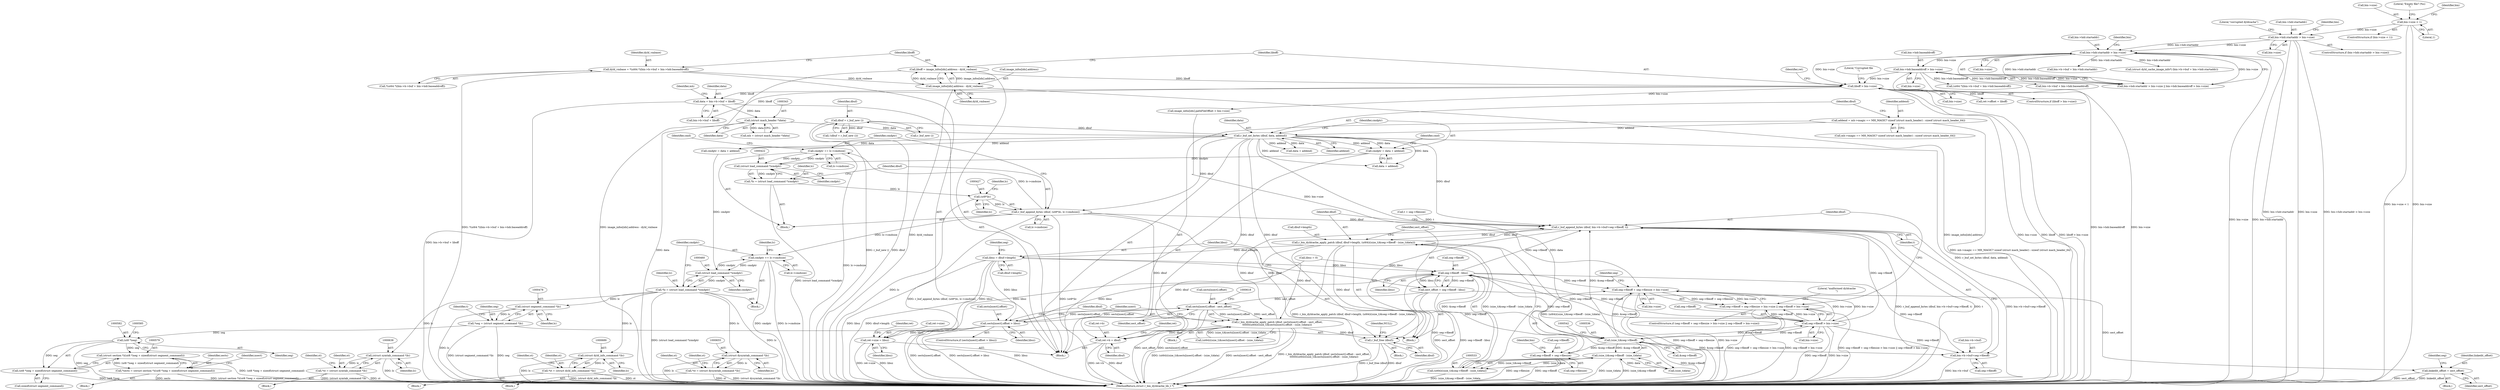 digraph "0_radare2_4e98402f09a0ef0bb8559a33a4c1988c54938eaf@pointer" {
"1000432" [label="(Call,cmdptr += lc->cmdsize)"];
"1000424" [label="(Call,r_buf_append_bytes (dbuf, (ut8*)lc, lc->cmdsize))"];
"1000397" [label="(Call,r_buf_set_bytes (dbuf, data, addend))"];
"1000375" [label="(Call,dbuf = r_buf_new ())"];
"1000342" [label="(Call,(struct mach_header *)data)"];
"1000331" [label="(Call,data = bin->b->buf + liboff)"];
"1000282" [label="(Call,liboff > bin->size)"];
"1000272" [label="(Call,liboff = image_infos[idx].address - dyld_vmbase)"];
"1000274" [label="(Call,image_infos[idx].address - dyld_vmbase)"];
"1000256" [label="(Call,dyld_vmbase = *(ut64 *)(bin->b->buf + bin->hdr.baseaddroff))"];
"1000216" [label="(Call,bin->hdr.startaddr > bin->size)"];
"1000198" [label="(Call,bin->hdr.startaddr > bin->size)"];
"1000146" [label="(Call,bin->size < 1)"];
"1000225" [label="(Call,bin->hdr.baseaddroff > bin->size)"];
"1000385" [label="(Call,addend = mh->magic == MH_MAGIC? sizeof (struct mach_header) : sizeof (struct mach_header_64))"];
"1000426" [label="(Call,(ut8*)lc)"];
"1000419" [label="(Call,*lc = (struct load_command *)cmdptr)"];
"1000421" [label="(Call,(struct load_command *)cmdptr)"];
"1000401" [label="(Call,cmdptr = data + addend)"];
"1000432" [label="(Call,cmdptr += lc->cmdsize)"];
"1000462" [label="(Call,cmdptr += lc->cmdsize)"];
"1000459" [label="(Call,(struct load_command *)cmdptr)"];
"1000457" [label="(Call,*lc = (struct load_command *)cmdptr)"];
"1000477" [label="(Call,(struct segment_command *)lc)"];
"1000475" [label="(Call,*seg = (struct segment_command *)lc)"];
"1000581" [label="(Call,(ut8 *)seg)"];
"1000578" [label="(Call,(struct section *)((ut8 *)seg + sizeof(struct segment_command)))"];
"1000576" [label="(Call,*sects = (struct section *)((ut8 *)seg + sizeof(struct segment_command)))"];
"1000580" [label="(Call,(ut8 *)seg + sizeof(struct segment_command))"];
"1000637" [label="(Call,(struct symtab_command *)lc)"];
"1000635" [label="(Call,*st = (struct symtab_command *)lc)"];
"1000654" [label="(Call,(struct dysymtab_command *)lc)"];
"1000652" [label="(Call,*st = (struct dysymtab_command *)lc)"];
"1000688" [label="(Call,(struct dyld_info_command *)lc)"];
"1000686" [label="(Call,*st = (struct dyld_info_command *)lc)"];
"1000511" [label="(Call,r_buf_free (dbuf))"];
"1000515" [label="(Call,r_buf_append_bytes (dbuf, bin->b->buf+seg->fileoff, t))"];
"1000527" [label="(Call,r_bin_dyldcache_apply_patch (dbuf, dbuf->length, (ut64)((size_t)&seg->fileoff - (size_t)data)))"];
"1000552" [label="(Call,libsz = dbuf->length)"];
"1000547" [label="(Call,seg->fileoff - libsz)"];
"1000488" [label="(Call,seg->fileoff + seg->filesize > bin->size)"];
"1000487" [label="(Call,seg->fileoff + seg->filesize > bin->size || seg->fileoff > bin->size)"];
"1000499" [label="(Call,seg->fileoff > bin->size)"];
"1000517" [label="(Call,bin->b->buf+seg->fileoff)"];
"1000535" [label="(Call,(size_t)&seg->fileoff)"];
"1000489" [label="(Call,seg->fileoff + seg->filesize)"];
"1000534" [label="(Call,(size_t)&seg->fileoff - (size_t)data)"];
"1000532" [label="(Call,(ut64)((size_t)&seg->fileoff - (size_t)data))"];
"1000545" [label="(Call,sect_offset = seg->fileoff - libsz)"];
"1000565" [label="(Call,linkedit_offset = sect_offset)"];
"1000610" [label="(Call,sects[nsect].offset - sect_offset)"];
"1000600" [label="(Call,sects[nsect].offset > libsz)"];
"1000728" [label="(Call,ret->size = libsz)"];
"1000608" [label="(Call,r_bin_dyldcache_apply_patch (dbuf, sects[nsect].offset - sect_offset,\n\t\t\t\t\t\t\t(ut64)((size_t)&sects[nsect].offset - (size_t)data)))"];
"1000712" [label="(Call,ret->b = dbuf)"];
"1000439" [label="(Call,data + addend)"];
"1000342" [label="(Call,(struct mach_header *)data)"];
"1000732" [label="(Identifier,libsz)"];
"1000417" [label="(Block,)"];
"1000113" [label="(Block,)"];
"1000693" [label="(Identifier,st)"];
"1000282" [label="(Call,liboff > bin->size)"];
"1000333" [label="(Call,bin->b->buf + liboff)"];
"1000416" [label="(Identifier,cmd)"];
"1000518" [label="(Call,bin->b->buf)"];
"1000616" [label="(Identifier,sect_offset)"];
"1000600" [label="(Call,sects[nsect].offset > libsz)"];
"1000635" [label="(Call,*st = (struct symtab_command *)lc)"];
"1000294" [label="(Call,ret->offset = liboff)"];
"1000402" [label="(Identifier,cmdptr)"];
"1000197" [label="(ControlStructure,if (bin->hdr.startaddr > bin->size))"];
"1000419" [label="(Call,*lc = (struct load_command *)cmdptr)"];
"1000554" [label="(Call,dbuf->length)"];
"1000399" [label="(Identifier,data)"];
"1000216" [label="(Call,bin->hdr.startaddr > bin->size)"];
"1000458" [label="(Identifier,lc)"];
"1000514" [label="(Identifier,NULL)"];
"1000257" [label="(Identifier,dyld_vmbase)"];
"1000222" [label="(Call,bin->size)"];
"1000477" [label="(Call,(struct segment_command *)lc)"];
"1000581" [label="(Call,(ut8 *)seg)"];
"1000611" [label="(Call,sects[nsect].offset)"];
"1000532" [label="(Call,(ut64)((size_t)&seg->fileoff - (size_t)data))"];
"1000481" [label="(Call,t = seg->filesize)"];
"1000300" [label="(Call,image_infos[idx].pathFileOffset > bin->size)"];
"1000457" [label="(Call,*lc = (struct load_command *)cmdptr)"];
"1000584" [label="(Call,sizeof(struct segment_command))"];
"1000508" [label="(Literal,\"malformed dyldcache\n\")"];
"1000217" [label="(Call,bin->hdr.startaddr)"];
"1000432" [label="(Call,cmdptr += lc->cmdsize)"];
"1000475" [label="(Call,*seg = (struct segment_command *)lc)"];
"1000421" [label="(Call,(struct load_command *)cmdptr)"];
"1000501" [label="(Identifier,seg)"];
"1000476" [label="(Identifier,seg)"];
"1000565" [label="(Call,linkedit_offset = sect_offset)"];
"1000463" [label="(Identifier,cmdptr)"];
"1000529" [label="(Call,dbuf->length)"];
"1000571" [label="(Identifier,seg)"];
"1000434" [label="(Call,lc->cmdsize)"];
"1000497" [label="(Identifier,bin)"];
"1000589" [label="(Identifier,nsect)"];
"1000489" [label="(Call,seg->fileoff + seg->filesize)"];
"1000650" [label="(Block,)"];
"1000462" [label="(Call,cmdptr += lc->cmdsize)"];
"1000199" [label="(Call,bin->hdr.startaddr)"];
"1000534" [label="(Call,(size_t)&seg->fileoff - (size_t)data)"];
"1000687" [label="(Identifier,st)"];
"1000564" [label="(Block,)"];
"1000607" [label="(Block,)"];
"1000408" [label="(Identifier,cmd)"];
"1000654" [label="(Call,(struct dysymtab_command *)lc)"];
"1000340" [label="(Call,mh = (struct mach_header *)data)"];
"1000551" [label="(Identifier,libsz)"];
"1000656" [label="(Identifier,lc)"];
"1000633" [label="(Block,)"];
"1000503" [label="(Call,bin->size)"];
"1000577" [label="(Identifier,sects)"];
"1000261" [label="(Call,bin->b->buf + bin->hdr.baseaddroff)"];
"1000275" [label="(Call,image_infos[idx].address)"];
"1000479" [label="(Identifier,lc)"];
"1000424" [label="(Call,r_buf_append_bytes (dbuf, (ut8*)lc, lc->cmdsize))"];
"1000652" [label="(Call,*st = (struct dysymtab_command *)lc)"];
"1000713" [label="(Call,ret->b)"];
"1000576" [label="(Call,*sects = (struct section *)((ut8 *)seg + sizeof(struct segment_command)))"];
"1000712" [label="(Call,ret->b = dbuf)"];
"1000653" [label="(Identifier,st)"];
"1000716" [label="(Identifier,dbuf)"];
"1000400" [label="(Identifier,addend)"];
"1000280" [label="(Identifier,dyld_vmbase)"];
"1000496" [label="(Call,bin->size)"];
"1000231" [label="(Call,bin->size)"];
"1000734" [label="(Identifier,ret)"];
"1000617" [label="(Call,(ut64)((size_t)&sects[nsect].offset - (size_t)data))"];
"1000375" [label="(Call,dbuf = r_buf_new ())"];
"1000597" [label="(Identifier,nsect)"];
"1000433" [label="(Identifier,cmdptr)"];
"1000642" [label="(Identifier,st)"];
"1000580" [label="(Call,(ut8 *)seg + sizeof(struct segment_command))"];
"1000499" [label="(Call,seg->fileoff > bin->size)"];
"1000134" [label="(Call,libsz = 0)"];
"1000429" [label="(Call,lc->cmdsize)"];
"1000684" [label="(Block,)"];
"1000377" [label="(Call,r_buf_new ())"];
"1000548" [label="(Call,seg->fileoff)"];
"1000420" [label="(Identifier,lc)"];
"1000376" [label="(Identifier,dbuf)"];
"1000426" [label="(Call,(ut8*)lc)"];
"1000566" [label="(Identifier,linkedit_offset)"];
"1000150" [label="(Literal,1)"];
"1000610" [label="(Call,sects[nsect].offset - sect_offset)"];
"1000506" [label="(Block,)"];
"1000146" [label="(Call,bin->size < 1)"];
"1000341" [label="(Identifier,mh)"];
"1000459" [label="(Call,(struct load_command *)cmdptr)"];
"1000469" [label="(Identifier,lc)"];
"1000578" [label="(Call,(struct section *)((ut8 *)seg + sizeof(struct segment_command)))"];
"1000488" [label="(Call,seg->fileoff + seg->filesize > bin->size)"];
"1000461" [label="(Identifier,cmdptr)"];
"1000455" [label="(Block,)"];
"1000258" [label="(Call,*(ut64 *)(bin->b->buf + bin->hdr.baseaddroff))"];
"1000387" [label="(Call,mh->magic == MH_MAGIC? sizeof (struct mach_header) : sizeof (struct mach_header_64))"];
"1000526" [label="(Identifier,t)"];
"1000659" [label="(Identifier,st)"];
"1000567" [label="(Identifier,sect_offset)"];
"1000688" [label="(Call,(struct dyld_info_command *)lc)"];
"1000523" [label="(Call,seg->fileoff)"];
"1000552" [label="(Call,libsz = dbuf->length)"];
"1000609" [label="(Identifier,dbuf)"];
"1000332" [label="(Identifier,data)"];
"1000561" [label="(Identifier,seg)"];
"1000608" [label="(Call,r_bin_dyldcache_apply_patch (dbuf, sects[nsect].offset - sect_offset,\n\t\t\t\t\t\t\t(ut64)((size_t)&sects[nsect].offset - (size_t)data)))"];
"1000398" [label="(Identifier,dbuf)"];
"1000486" [label="(ControlStructure,if (seg->fileoff + seg->filesize > bin->size || seg->fileoff > bin->size))"];
"1000601" [label="(Call,sects[nsect].offset)"];
"1000344" [label="(Identifier,data)"];
"1000147" [label="(Call,bin->size)"];
"1000423" [label="(Identifier,cmdptr)"];
"1000331" [label="(Call,data = bin->b->buf + liboff)"];
"1000281" [label="(ControlStructure,if (liboff > bin->size))"];
"1000546" [label="(Identifier,sect_offset)"];
"1000225" [label="(Call,bin->hdr.baseaddroff > bin->size)"];
"1000547" [label="(Call,seg->fileoff - libsz)"];
"1000464" [label="(Call,lc->cmdsize)"];
"1000537" [label="(Call,&seg->fileoff)"];
"1000289" [label="(Literal,\"Corrupted file\n\")"];
"1000425" [label="(Identifier,dbuf)"];
"1000256" [label="(Call,dyld_vmbase = *(ut64 *)(bin->b->buf + bin->hdr.baseaddroff))"];
"1000215" [label="(Call,bin->hdr.startaddr > bin->size || bin->hdr.baseaddroff > bin->size)"];
"1000473" [label="(Block,)"];
"1000482" [label="(Identifier,t)"];
"1000583" [label="(Identifier,seg)"];
"1000219" [label="(Identifier,bin)"];
"1000516" [label="(Identifier,dbuf)"];
"1000296" [label="(Identifier,ret)"];
"1000553" [label="(Identifier,libsz)"];
"1000401" [label="(Call,cmdptr = data + addend)"];
"1000528" [label="(Identifier,dbuf)"];
"1000500" [label="(Call,seg->fileoff)"];
"1000541" [label="(Call,(size_t)data)"];
"1000599" [label="(ControlStructure,if (sects[nsect].offset > libsz))"];
"1000512" [label="(Identifier,dbuf)"];
"1000511" [label="(Call,r_buf_free (dbuf))"];
"1000535" [label="(Call,(size_t)&seg->fileoff)"];
"1000490" [label="(Call,seg->fileoff)"];
"1000487" [label="(Call,seg->fileoff + seg->filesize > bin->size || seg->fileoff > bin->size)"];
"1000259" [label="(Call,(ut64 *)(bin->b->buf + bin->hdr.baseaddroff))"];
"1000274" [label="(Call,image_infos[idx].address - dyld_vmbase)"];
"1000209" [label="(Literal,\"corrupted dyldcache\")"];
"1000735" [label="(MethodReturn,struct r_bin_dyldcache_lib_t *)"];
"1000690" [label="(Identifier,lc)"];
"1000284" [label="(Call,bin->size)"];
"1000385" [label="(Call,addend = mh->magic == MH_MAGIC? sizeof (struct mach_header) : sizeof (struct mach_header_64))"];
"1000545" [label="(Call,sect_offset = seg->fileoff - libsz)"];
"1000606" [label="(Identifier,libsz)"];
"1000273" [label="(Identifier,liboff)"];
"1000283" [label="(Identifier,liboff)"];
"1000153" [label="(Literal,\"Empty file? (%s)\n\")"];
"1000403" [label="(Call,data + addend)"];
"1000639" [label="(Identifier,lc)"];
"1000515" [label="(Call,r_buf_append_bytes (dbuf, bin->b->buf+seg->fileoff, t))"];
"1000637" [label="(Call,(struct symtab_command *)lc)"];
"1000527" [label="(Call,r_bin_dyldcache_apply_patch (dbuf, dbuf->length, (ut64)((size_t)&seg->fileoff - (size_t)data)))"];
"1000374" [label="(Call,!(dbuf = r_buf_new ()))"];
"1000228" [label="(Identifier,bin)"];
"1000493" [label="(Call,seg->filesize)"];
"1000437" [label="(Call,cmdptr = data + addend)"];
"1000198" [label="(Call,bin->hdr.startaddr > bin->size)"];
"1000729" [label="(Call,ret->size)"];
"1000204" [label="(Call,bin->size)"];
"1000272" [label="(Call,liboff = image_infos[idx].address - dyld_vmbase)"];
"1000145" [label="(ControlStructure,if (bin->size < 1))"];
"1000574" [label="(Block,)"];
"1000686" [label="(Call,*st = (struct dyld_info_command *)lc)"];
"1000397" [label="(Call,r_buf_set_bytes (dbuf, data, addend))"];
"1000245" [label="(Call,bin->b->buf + bin->hdr.startaddr)"];
"1000636" [label="(Identifier,st)"];
"1000728" [label="(Call,ret->size = libsz)"];
"1000243" [label="(Call,(struct dyld_cache_image_info*) (bin->b->buf + bin->hdr.startaddr))"];
"1000517" [label="(Call,bin->b->buf+seg->fileoff)"];
"1000168" [label="(Identifier,bin)"];
"1000428" [label="(Identifier,lc)"];
"1000226" [label="(Call,bin->hdr.baseaddroff)"];
"1000430" [label="(Identifier,lc)"];
"1000386" [label="(Identifier,addend)"];
"1000719" [label="(Identifier,ret)"];
"1000432" -> "1000417"  [label="AST: "];
"1000432" -> "1000434"  [label="CFG: "];
"1000433" -> "1000432"  [label="AST: "];
"1000434" -> "1000432"  [label="AST: "];
"1000416" -> "1000432"  [label="CFG: "];
"1000432" -> "1000735"  [label="DDG: lc->cmdsize"];
"1000432" -> "1000421"  [label="DDG: cmdptr"];
"1000424" -> "1000432"  [label="DDG: lc->cmdsize"];
"1000421" -> "1000432"  [label="DDG: cmdptr"];
"1000424" -> "1000417"  [label="AST: "];
"1000424" -> "1000429"  [label="CFG: "];
"1000425" -> "1000424"  [label="AST: "];
"1000426" -> "1000424"  [label="AST: "];
"1000429" -> "1000424"  [label="AST: "];
"1000433" -> "1000424"  [label="CFG: "];
"1000424" -> "1000735"  [label="DDG: (ut8*)lc"];
"1000424" -> "1000735"  [label="DDG: r_buf_append_bytes (dbuf, (ut8*)lc, lc->cmdsize)"];
"1000397" -> "1000424"  [label="DDG: dbuf"];
"1000426" -> "1000424"  [label="DDG: lc"];
"1000424" -> "1000462"  [label="DDG: lc->cmdsize"];
"1000424" -> "1000511"  [label="DDG: dbuf"];
"1000424" -> "1000515"  [label="DDG: dbuf"];
"1000424" -> "1000712"  [label="DDG: dbuf"];
"1000397" -> "1000113"  [label="AST: "];
"1000397" -> "1000400"  [label="CFG: "];
"1000398" -> "1000397"  [label="AST: "];
"1000399" -> "1000397"  [label="AST: "];
"1000400" -> "1000397"  [label="AST: "];
"1000402" -> "1000397"  [label="CFG: "];
"1000397" -> "1000735"  [label="DDG: r_buf_set_bytes (dbuf, data, addend)"];
"1000375" -> "1000397"  [label="DDG: dbuf"];
"1000342" -> "1000397"  [label="DDG: data"];
"1000385" -> "1000397"  [label="DDG: addend"];
"1000397" -> "1000401"  [label="DDG: data"];
"1000397" -> "1000401"  [label="DDG: addend"];
"1000397" -> "1000403"  [label="DDG: data"];
"1000397" -> "1000403"  [label="DDG: addend"];
"1000397" -> "1000437"  [label="DDG: data"];
"1000397" -> "1000437"  [label="DDG: addend"];
"1000397" -> "1000439"  [label="DDG: data"];
"1000397" -> "1000439"  [label="DDG: addend"];
"1000397" -> "1000511"  [label="DDG: dbuf"];
"1000397" -> "1000515"  [label="DDG: dbuf"];
"1000397" -> "1000541"  [label="DDG: data"];
"1000397" -> "1000712"  [label="DDG: dbuf"];
"1000375" -> "1000374"  [label="AST: "];
"1000375" -> "1000377"  [label="CFG: "];
"1000376" -> "1000375"  [label="AST: "];
"1000377" -> "1000375"  [label="AST: "];
"1000374" -> "1000375"  [label="CFG: "];
"1000375" -> "1000735"  [label="DDG: dbuf"];
"1000375" -> "1000735"  [label="DDG: r_buf_new ()"];
"1000375" -> "1000374"  [label="DDG: dbuf"];
"1000342" -> "1000340"  [label="AST: "];
"1000342" -> "1000344"  [label="CFG: "];
"1000343" -> "1000342"  [label="AST: "];
"1000344" -> "1000342"  [label="AST: "];
"1000340" -> "1000342"  [label="CFG: "];
"1000342" -> "1000735"  [label="DDG: data"];
"1000342" -> "1000340"  [label="DDG: data"];
"1000331" -> "1000342"  [label="DDG: data"];
"1000331" -> "1000113"  [label="AST: "];
"1000331" -> "1000333"  [label="CFG: "];
"1000332" -> "1000331"  [label="AST: "];
"1000333" -> "1000331"  [label="AST: "];
"1000341" -> "1000331"  [label="CFG: "];
"1000331" -> "1000735"  [label="DDG: bin->b->buf + liboff"];
"1000282" -> "1000331"  [label="DDG: liboff"];
"1000282" -> "1000281"  [label="AST: "];
"1000282" -> "1000284"  [label="CFG: "];
"1000283" -> "1000282"  [label="AST: "];
"1000284" -> "1000282"  [label="AST: "];
"1000289" -> "1000282"  [label="CFG: "];
"1000296" -> "1000282"  [label="CFG: "];
"1000282" -> "1000735"  [label="DDG: liboff > bin->size"];
"1000282" -> "1000735"  [label="DDG: bin->size"];
"1000282" -> "1000735"  [label="DDG: liboff"];
"1000272" -> "1000282"  [label="DDG: liboff"];
"1000216" -> "1000282"  [label="DDG: bin->size"];
"1000225" -> "1000282"  [label="DDG: bin->size"];
"1000282" -> "1000294"  [label="DDG: liboff"];
"1000282" -> "1000300"  [label="DDG: bin->size"];
"1000282" -> "1000333"  [label="DDG: liboff"];
"1000272" -> "1000113"  [label="AST: "];
"1000272" -> "1000274"  [label="CFG: "];
"1000273" -> "1000272"  [label="AST: "];
"1000274" -> "1000272"  [label="AST: "];
"1000283" -> "1000272"  [label="CFG: "];
"1000272" -> "1000735"  [label="DDG: image_infos[idx].address - dyld_vmbase"];
"1000274" -> "1000272"  [label="DDG: image_infos[idx].address"];
"1000274" -> "1000272"  [label="DDG: dyld_vmbase"];
"1000274" -> "1000280"  [label="CFG: "];
"1000275" -> "1000274"  [label="AST: "];
"1000280" -> "1000274"  [label="AST: "];
"1000274" -> "1000735"  [label="DDG: image_infos[idx].address"];
"1000274" -> "1000735"  [label="DDG: dyld_vmbase"];
"1000256" -> "1000274"  [label="DDG: dyld_vmbase"];
"1000256" -> "1000113"  [label="AST: "];
"1000256" -> "1000258"  [label="CFG: "];
"1000257" -> "1000256"  [label="AST: "];
"1000258" -> "1000256"  [label="AST: "];
"1000273" -> "1000256"  [label="CFG: "];
"1000256" -> "1000735"  [label="DDG: *(ut64 *)(bin->b->buf + bin->hdr.baseaddroff)"];
"1000216" -> "1000215"  [label="AST: "];
"1000216" -> "1000222"  [label="CFG: "];
"1000217" -> "1000216"  [label="AST: "];
"1000222" -> "1000216"  [label="AST: "];
"1000228" -> "1000216"  [label="CFG: "];
"1000215" -> "1000216"  [label="CFG: "];
"1000216" -> "1000735"  [label="DDG: bin->hdr.startaddr"];
"1000216" -> "1000735"  [label="DDG: bin->size"];
"1000216" -> "1000215"  [label="DDG: bin->hdr.startaddr"];
"1000216" -> "1000215"  [label="DDG: bin->size"];
"1000198" -> "1000216"  [label="DDG: bin->hdr.startaddr"];
"1000198" -> "1000216"  [label="DDG: bin->size"];
"1000216" -> "1000225"  [label="DDG: bin->size"];
"1000216" -> "1000243"  [label="DDG: bin->hdr.startaddr"];
"1000216" -> "1000245"  [label="DDG: bin->hdr.startaddr"];
"1000198" -> "1000197"  [label="AST: "];
"1000198" -> "1000204"  [label="CFG: "];
"1000199" -> "1000198"  [label="AST: "];
"1000204" -> "1000198"  [label="AST: "];
"1000209" -> "1000198"  [label="CFG: "];
"1000219" -> "1000198"  [label="CFG: "];
"1000198" -> "1000735"  [label="DDG: bin->hdr.startaddr"];
"1000198" -> "1000735"  [label="DDG: bin->size"];
"1000198" -> "1000735"  [label="DDG: bin->hdr.startaddr > bin->size"];
"1000146" -> "1000198"  [label="DDG: bin->size"];
"1000146" -> "1000145"  [label="AST: "];
"1000146" -> "1000150"  [label="CFG: "];
"1000147" -> "1000146"  [label="AST: "];
"1000150" -> "1000146"  [label="AST: "];
"1000153" -> "1000146"  [label="CFG: "];
"1000168" -> "1000146"  [label="CFG: "];
"1000146" -> "1000735"  [label="DDG: bin->size < 1"];
"1000146" -> "1000735"  [label="DDG: bin->size"];
"1000225" -> "1000215"  [label="AST: "];
"1000225" -> "1000231"  [label="CFG: "];
"1000226" -> "1000225"  [label="AST: "];
"1000231" -> "1000225"  [label="AST: "];
"1000215" -> "1000225"  [label="CFG: "];
"1000225" -> "1000735"  [label="DDG: bin->hdr.baseaddroff"];
"1000225" -> "1000735"  [label="DDG: bin->size"];
"1000225" -> "1000215"  [label="DDG: bin->hdr.baseaddroff"];
"1000225" -> "1000215"  [label="DDG: bin->size"];
"1000225" -> "1000259"  [label="DDG: bin->hdr.baseaddroff"];
"1000225" -> "1000261"  [label="DDG: bin->hdr.baseaddroff"];
"1000385" -> "1000113"  [label="AST: "];
"1000385" -> "1000387"  [label="CFG: "];
"1000386" -> "1000385"  [label="AST: "];
"1000387" -> "1000385"  [label="AST: "];
"1000398" -> "1000385"  [label="CFG: "];
"1000385" -> "1000735"  [label="DDG: mh->magic == MH_MAGIC? sizeof (struct mach_header) : sizeof (struct mach_header_64)"];
"1000426" -> "1000428"  [label="CFG: "];
"1000427" -> "1000426"  [label="AST: "];
"1000428" -> "1000426"  [label="AST: "];
"1000430" -> "1000426"  [label="CFG: "];
"1000426" -> "1000735"  [label="DDG: lc"];
"1000419" -> "1000426"  [label="DDG: lc"];
"1000419" -> "1000417"  [label="AST: "];
"1000419" -> "1000421"  [label="CFG: "];
"1000420" -> "1000419"  [label="AST: "];
"1000421" -> "1000419"  [label="AST: "];
"1000425" -> "1000419"  [label="CFG: "];
"1000419" -> "1000735"  [label="DDG: (struct load_command *)cmdptr"];
"1000421" -> "1000419"  [label="DDG: cmdptr"];
"1000421" -> "1000423"  [label="CFG: "];
"1000422" -> "1000421"  [label="AST: "];
"1000423" -> "1000421"  [label="AST: "];
"1000401" -> "1000421"  [label="DDG: cmdptr"];
"1000401" -> "1000113"  [label="AST: "];
"1000401" -> "1000403"  [label="CFG: "];
"1000402" -> "1000401"  [label="AST: "];
"1000403" -> "1000401"  [label="AST: "];
"1000408" -> "1000401"  [label="CFG: "];
"1000462" -> "1000455"  [label="AST: "];
"1000462" -> "1000464"  [label="CFG: "];
"1000463" -> "1000462"  [label="AST: "];
"1000464" -> "1000462"  [label="AST: "];
"1000469" -> "1000462"  [label="CFG: "];
"1000462" -> "1000735"  [label="DDG: cmdptr"];
"1000462" -> "1000735"  [label="DDG: lc->cmdsize"];
"1000462" -> "1000459"  [label="DDG: cmdptr"];
"1000459" -> "1000462"  [label="DDG: cmdptr"];
"1000459" -> "1000457"  [label="AST: "];
"1000459" -> "1000461"  [label="CFG: "];
"1000460" -> "1000459"  [label="AST: "];
"1000461" -> "1000459"  [label="AST: "];
"1000457" -> "1000459"  [label="CFG: "];
"1000459" -> "1000457"  [label="DDG: cmdptr"];
"1000437" -> "1000459"  [label="DDG: cmdptr"];
"1000457" -> "1000455"  [label="AST: "];
"1000458" -> "1000457"  [label="AST: "];
"1000463" -> "1000457"  [label="CFG: "];
"1000457" -> "1000735"  [label="DDG: (struct load_command *)cmdptr"];
"1000457" -> "1000735"  [label="DDG: lc"];
"1000457" -> "1000477"  [label="DDG: lc"];
"1000457" -> "1000637"  [label="DDG: lc"];
"1000457" -> "1000654"  [label="DDG: lc"];
"1000457" -> "1000688"  [label="DDG: lc"];
"1000477" -> "1000475"  [label="AST: "];
"1000477" -> "1000479"  [label="CFG: "];
"1000478" -> "1000477"  [label="AST: "];
"1000479" -> "1000477"  [label="AST: "];
"1000475" -> "1000477"  [label="CFG: "];
"1000477" -> "1000735"  [label="DDG: lc"];
"1000477" -> "1000475"  [label="DDG: lc"];
"1000475" -> "1000473"  [label="AST: "];
"1000476" -> "1000475"  [label="AST: "];
"1000482" -> "1000475"  [label="CFG: "];
"1000475" -> "1000735"  [label="DDG: seg"];
"1000475" -> "1000735"  [label="DDG: (struct segment_command *)lc"];
"1000475" -> "1000581"  [label="DDG: seg"];
"1000581" -> "1000580"  [label="AST: "];
"1000581" -> "1000583"  [label="CFG: "];
"1000582" -> "1000581"  [label="AST: "];
"1000583" -> "1000581"  [label="AST: "];
"1000585" -> "1000581"  [label="CFG: "];
"1000581" -> "1000735"  [label="DDG: seg"];
"1000581" -> "1000578"  [label="DDG: seg"];
"1000581" -> "1000580"  [label="DDG: seg"];
"1000578" -> "1000576"  [label="AST: "];
"1000578" -> "1000580"  [label="CFG: "];
"1000579" -> "1000578"  [label="AST: "];
"1000580" -> "1000578"  [label="AST: "];
"1000576" -> "1000578"  [label="CFG: "];
"1000578" -> "1000735"  [label="DDG: (ut8 *)seg + sizeof(struct segment_command)"];
"1000578" -> "1000576"  [label="DDG: (ut8 *)seg + sizeof(struct segment_command)"];
"1000576" -> "1000574"  [label="AST: "];
"1000577" -> "1000576"  [label="AST: "];
"1000589" -> "1000576"  [label="CFG: "];
"1000576" -> "1000735"  [label="DDG: sects"];
"1000576" -> "1000735"  [label="DDG: (struct section *)((ut8 *)seg + sizeof(struct segment_command))"];
"1000580" -> "1000584"  [label="CFG: "];
"1000584" -> "1000580"  [label="AST: "];
"1000580" -> "1000735"  [label="DDG: (ut8 *)seg"];
"1000637" -> "1000635"  [label="AST: "];
"1000637" -> "1000639"  [label="CFG: "];
"1000638" -> "1000637"  [label="AST: "];
"1000639" -> "1000637"  [label="AST: "];
"1000635" -> "1000637"  [label="CFG: "];
"1000637" -> "1000735"  [label="DDG: lc"];
"1000637" -> "1000635"  [label="DDG: lc"];
"1000635" -> "1000633"  [label="AST: "];
"1000636" -> "1000635"  [label="AST: "];
"1000642" -> "1000635"  [label="CFG: "];
"1000635" -> "1000735"  [label="DDG: (struct symtab_command *)lc"];
"1000635" -> "1000735"  [label="DDG: st"];
"1000654" -> "1000652"  [label="AST: "];
"1000654" -> "1000656"  [label="CFG: "];
"1000655" -> "1000654"  [label="AST: "];
"1000656" -> "1000654"  [label="AST: "];
"1000652" -> "1000654"  [label="CFG: "];
"1000654" -> "1000735"  [label="DDG: lc"];
"1000654" -> "1000652"  [label="DDG: lc"];
"1000652" -> "1000650"  [label="AST: "];
"1000653" -> "1000652"  [label="AST: "];
"1000659" -> "1000652"  [label="CFG: "];
"1000652" -> "1000735"  [label="DDG: st"];
"1000652" -> "1000735"  [label="DDG: (struct dysymtab_command *)lc"];
"1000688" -> "1000686"  [label="AST: "];
"1000688" -> "1000690"  [label="CFG: "];
"1000689" -> "1000688"  [label="AST: "];
"1000690" -> "1000688"  [label="AST: "];
"1000686" -> "1000688"  [label="CFG: "];
"1000688" -> "1000735"  [label="DDG: lc"];
"1000688" -> "1000686"  [label="DDG: lc"];
"1000686" -> "1000684"  [label="AST: "];
"1000687" -> "1000686"  [label="AST: "];
"1000693" -> "1000686"  [label="CFG: "];
"1000686" -> "1000735"  [label="DDG: st"];
"1000686" -> "1000735"  [label="DDG: (struct dyld_info_command *)lc"];
"1000511" -> "1000506"  [label="AST: "];
"1000511" -> "1000512"  [label="CFG: "];
"1000512" -> "1000511"  [label="AST: "];
"1000514" -> "1000511"  [label="CFG: "];
"1000511" -> "1000735"  [label="DDG: r_buf_free (dbuf)"];
"1000511" -> "1000735"  [label="DDG: dbuf"];
"1000527" -> "1000511"  [label="DDG: dbuf"];
"1000608" -> "1000511"  [label="DDG: dbuf"];
"1000515" -> "1000473"  [label="AST: "];
"1000515" -> "1000526"  [label="CFG: "];
"1000516" -> "1000515"  [label="AST: "];
"1000517" -> "1000515"  [label="AST: "];
"1000526" -> "1000515"  [label="AST: "];
"1000528" -> "1000515"  [label="CFG: "];
"1000515" -> "1000735"  [label="DDG: r_buf_append_bytes (dbuf, bin->b->buf+seg->fileoff, t)"];
"1000515" -> "1000735"  [label="DDG: t"];
"1000515" -> "1000735"  [label="DDG: bin->b->buf+seg->fileoff"];
"1000527" -> "1000515"  [label="DDG: dbuf"];
"1000608" -> "1000515"  [label="DDG: dbuf"];
"1000499" -> "1000515"  [label="DDG: seg->fileoff"];
"1000535" -> "1000515"  [label="DDG: &seg->fileoff"];
"1000547" -> "1000515"  [label="DDG: seg->fileoff"];
"1000481" -> "1000515"  [label="DDG: t"];
"1000515" -> "1000527"  [label="DDG: dbuf"];
"1000527" -> "1000473"  [label="AST: "];
"1000527" -> "1000532"  [label="CFG: "];
"1000528" -> "1000527"  [label="AST: "];
"1000529" -> "1000527"  [label="AST: "];
"1000532" -> "1000527"  [label="AST: "];
"1000546" -> "1000527"  [label="CFG: "];
"1000527" -> "1000735"  [label="DDG: r_bin_dyldcache_apply_patch (dbuf, dbuf->length, (ut64)((size_t)&seg->fileoff - (size_t)data))"];
"1000527" -> "1000735"  [label="DDG: (ut64)((size_t)&seg->fileoff - (size_t)data)"];
"1000532" -> "1000527"  [label="DDG: (size_t)&seg->fileoff - (size_t)data"];
"1000527" -> "1000552"  [label="DDG: dbuf->length"];
"1000527" -> "1000608"  [label="DDG: dbuf"];
"1000527" -> "1000712"  [label="DDG: dbuf"];
"1000552" -> "1000473"  [label="AST: "];
"1000552" -> "1000554"  [label="CFG: "];
"1000553" -> "1000552"  [label="AST: "];
"1000554" -> "1000552"  [label="AST: "];
"1000561" -> "1000552"  [label="CFG: "];
"1000552" -> "1000735"  [label="DDG: libsz"];
"1000552" -> "1000735"  [label="DDG: dbuf->length"];
"1000552" -> "1000547"  [label="DDG: libsz"];
"1000552" -> "1000600"  [label="DDG: libsz"];
"1000552" -> "1000728"  [label="DDG: libsz"];
"1000547" -> "1000545"  [label="AST: "];
"1000547" -> "1000551"  [label="CFG: "];
"1000548" -> "1000547"  [label="AST: "];
"1000551" -> "1000547"  [label="AST: "];
"1000545" -> "1000547"  [label="CFG: "];
"1000547" -> "1000735"  [label="DDG: seg->fileoff"];
"1000547" -> "1000488"  [label="DDG: seg->fileoff"];
"1000547" -> "1000489"  [label="DDG: seg->fileoff"];
"1000547" -> "1000499"  [label="DDG: seg->fileoff"];
"1000547" -> "1000517"  [label="DDG: seg->fileoff"];
"1000547" -> "1000535"  [label="DDG: seg->fileoff"];
"1000547" -> "1000545"  [label="DDG: seg->fileoff"];
"1000547" -> "1000545"  [label="DDG: libsz"];
"1000535" -> "1000547"  [label="DDG: &seg->fileoff"];
"1000499" -> "1000547"  [label="DDG: seg->fileoff"];
"1000134" -> "1000547"  [label="DDG: libsz"];
"1000600" -> "1000547"  [label="DDG: libsz"];
"1000488" -> "1000487"  [label="AST: "];
"1000488" -> "1000496"  [label="CFG: "];
"1000489" -> "1000488"  [label="AST: "];
"1000496" -> "1000488"  [label="AST: "];
"1000501" -> "1000488"  [label="CFG: "];
"1000487" -> "1000488"  [label="CFG: "];
"1000488" -> "1000735"  [label="DDG: seg->fileoff + seg->filesize"];
"1000488" -> "1000735"  [label="DDG: bin->size"];
"1000488" -> "1000487"  [label="DDG: seg->fileoff + seg->filesize"];
"1000488" -> "1000487"  [label="DDG: bin->size"];
"1000535" -> "1000488"  [label="DDG: &seg->fileoff"];
"1000499" -> "1000488"  [label="DDG: bin->size"];
"1000300" -> "1000488"  [label="DDG: bin->size"];
"1000488" -> "1000499"  [label="DDG: bin->size"];
"1000487" -> "1000486"  [label="AST: "];
"1000487" -> "1000499"  [label="CFG: "];
"1000499" -> "1000487"  [label="AST: "];
"1000508" -> "1000487"  [label="CFG: "];
"1000516" -> "1000487"  [label="CFG: "];
"1000487" -> "1000735"  [label="DDG: seg->fileoff + seg->filesize > bin->size"];
"1000487" -> "1000735"  [label="DDG: seg->fileoff > bin->size"];
"1000487" -> "1000735"  [label="DDG: seg->fileoff + seg->filesize > bin->size || seg->fileoff > bin->size"];
"1000499" -> "1000487"  [label="DDG: seg->fileoff"];
"1000499" -> "1000487"  [label="DDG: bin->size"];
"1000499" -> "1000503"  [label="CFG: "];
"1000500" -> "1000499"  [label="AST: "];
"1000503" -> "1000499"  [label="AST: "];
"1000499" -> "1000735"  [label="DDG: bin->size"];
"1000499" -> "1000735"  [label="DDG: seg->fileoff"];
"1000535" -> "1000499"  [label="DDG: &seg->fileoff"];
"1000499" -> "1000517"  [label="DDG: seg->fileoff"];
"1000499" -> "1000535"  [label="DDG: seg->fileoff"];
"1000517" -> "1000523"  [label="CFG: "];
"1000518" -> "1000517"  [label="AST: "];
"1000523" -> "1000517"  [label="AST: "];
"1000526" -> "1000517"  [label="CFG: "];
"1000517" -> "1000735"  [label="DDG: bin->b->buf"];
"1000535" -> "1000517"  [label="DDG: &seg->fileoff"];
"1000535" -> "1000534"  [label="AST: "];
"1000535" -> "1000537"  [label="CFG: "];
"1000536" -> "1000535"  [label="AST: "];
"1000537" -> "1000535"  [label="AST: "];
"1000542" -> "1000535"  [label="CFG: "];
"1000535" -> "1000735"  [label="DDG: &seg->fileoff"];
"1000535" -> "1000489"  [label="DDG: &seg->fileoff"];
"1000535" -> "1000534"  [label="DDG: &seg->fileoff"];
"1000489" -> "1000493"  [label="CFG: "];
"1000490" -> "1000489"  [label="AST: "];
"1000493" -> "1000489"  [label="AST: "];
"1000497" -> "1000489"  [label="CFG: "];
"1000489" -> "1000735"  [label="DDG: seg->filesize"];
"1000489" -> "1000735"  [label="DDG: seg->fileoff"];
"1000534" -> "1000532"  [label="AST: "];
"1000534" -> "1000541"  [label="CFG: "];
"1000541" -> "1000534"  [label="AST: "];
"1000532" -> "1000534"  [label="CFG: "];
"1000534" -> "1000735"  [label="DDG: (size_t)&seg->fileoff"];
"1000534" -> "1000735"  [label="DDG: (size_t)data"];
"1000534" -> "1000532"  [label="DDG: (size_t)&seg->fileoff"];
"1000534" -> "1000532"  [label="DDG: (size_t)data"];
"1000541" -> "1000534"  [label="DDG: data"];
"1000533" -> "1000532"  [label="AST: "];
"1000532" -> "1000735"  [label="DDG: (size_t)&seg->fileoff - (size_t)data"];
"1000545" -> "1000473"  [label="AST: "];
"1000546" -> "1000545"  [label="AST: "];
"1000553" -> "1000545"  [label="CFG: "];
"1000545" -> "1000735"  [label="DDG: sect_offset"];
"1000545" -> "1000735"  [label="DDG: seg->fileoff - libsz"];
"1000545" -> "1000565"  [label="DDG: sect_offset"];
"1000545" -> "1000610"  [label="DDG: sect_offset"];
"1000565" -> "1000564"  [label="AST: "];
"1000565" -> "1000567"  [label="CFG: "];
"1000566" -> "1000565"  [label="AST: "];
"1000567" -> "1000565"  [label="AST: "];
"1000571" -> "1000565"  [label="CFG: "];
"1000565" -> "1000735"  [label="DDG: linkedit_offset"];
"1000565" -> "1000735"  [label="DDG: sect_offset"];
"1000610" -> "1000608"  [label="AST: "];
"1000610" -> "1000616"  [label="CFG: "];
"1000611" -> "1000610"  [label="AST: "];
"1000616" -> "1000610"  [label="AST: "];
"1000618" -> "1000610"  [label="CFG: "];
"1000610" -> "1000735"  [label="DDG: sect_offset"];
"1000610" -> "1000735"  [label="DDG: sects[nsect].offset"];
"1000610" -> "1000600"  [label="DDG: sects[nsect].offset"];
"1000610" -> "1000608"  [label="DDG: sects[nsect].offset"];
"1000610" -> "1000608"  [label="DDG: sect_offset"];
"1000600" -> "1000610"  [label="DDG: sects[nsect].offset"];
"1000600" -> "1000599"  [label="AST: "];
"1000600" -> "1000606"  [label="CFG: "];
"1000601" -> "1000600"  [label="AST: "];
"1000606" -> "1000600"  [label="AST: "];
"1000609" -> "1000600"  [label="CFG: "];
"1000597" -> "1000600"  [label="CFG: "];
"1000600" -> "1000735"  [label="DDG: sects[nsect].offset > libsz"];
"1000600" -> "1000735"  [label="DDG: libsz"];
"1000600" -> "1000735"  [label="DDG: sects[nsect].offset"];
"1000600" -> "1000728"  [label="DDG: libsz"];
"1000728" -> "1000113"  [label="AST: "];
"1000728" -> "1000732"  [label="CFG: "];
"1000729" -> "1000728"  [label="AST: "];
"1000732" -> "1000728"  [label="AST: "];
"1000734" -> "1000728"  [label="CFG: "];
"1000728" -> "1000735"  [label="DDG: ret->size"];
"1000728" -> "1000735"  [label="DDG: libsz"];
"1000134" -> "1000728"  [label="DDG: libsz"];
"1000608" -> "1000607"  [label="AST: "];
"1000608" -> "1000617"  [label="CFG: "];
"1000609" -> "1000608"  [label="AST: "];
"1000617" -> "1000608"  [label="AST: "];
"1000597" -> "1000608"  [label="CFG: "];
"1000608" -> "1000735"  [label="DDG: (ut64)((size_t)&sects[nsect].offset - (size_t)data)"];
"1000608" -> "1000735"  [label="DDG: sects[nsect].offset - sect_offset"];
"1000608" -> "1000735"  [label="DDG: r_bin_dyldcache_apply_patch (dbuf, sects[nsect].offset - sect_offset,\n\t\t\t\t\t\t\t(ut64)((size_t)&sects[nsect].offset - (size_t)data))"];
"1000617" -> "1000608"  [label="DDG: (size_t)&sects[nsect].offset - (size_t)data"];
"1000608" -> "1000712"  [label="DDG: dbuf"];
"1000712" -> "1000113"  [label="AST: "];
"1000712" -> "1000716"  [label="CFG: "];
"1000713" -> "1000712"  [label="AST: "];
"1000716" -> "1000712"  [label="AST: "];
"1000719" -> "1000712"  [label="CFG: "];
"1000712" -> "1000735"  [label="DDG: dbuf"];
"1000712" -> "1000735"  [label="DDG: ret->b"];
}
